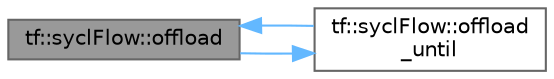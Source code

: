 digraph "tf::syclFlow::offload"
{
 // LATEX_PDF_SIZE
  bgcolor="transparent";
  edge [fontname=Helvetica,fontsize=10,labelfontname=Helvetica,labelfontsize=10];
  node [fontname=Helvetica,fontsize=10,shape=box,height=0.2,width=0.4];
  rankdir="LR";
  Node1 [id="Node000001",label="tf::syclFlow::offload",height=0.2,width=0.4,color="gray40", fillcolor="grey60", style="filled", fontcolor="black",tooltip="offloads the syclFlow and executes it once"];
  Node1 -> Node2 [id="edge1_Node000001_Node000002",color="steelblue1",style="solid",tooltip=" "];
  Node2 [id="Node000002",label="tf::syclFlow::offload\l_until",height=0.2,width=0.4,color="grey40", fillcolor="white", style="filled",URL="$classtf_1_1sycl_flow.html#a1b033143bcfd857b45a2c2bad213b769",tooltip="offloads the syclFlow onto a GPU and repeatedly runs it until the predicate becomes true"];
  Node2 -> Node1 [id="edge2_Node000002_Node000001",color="steelblue1",style="solid",tooltip=" "];
}
